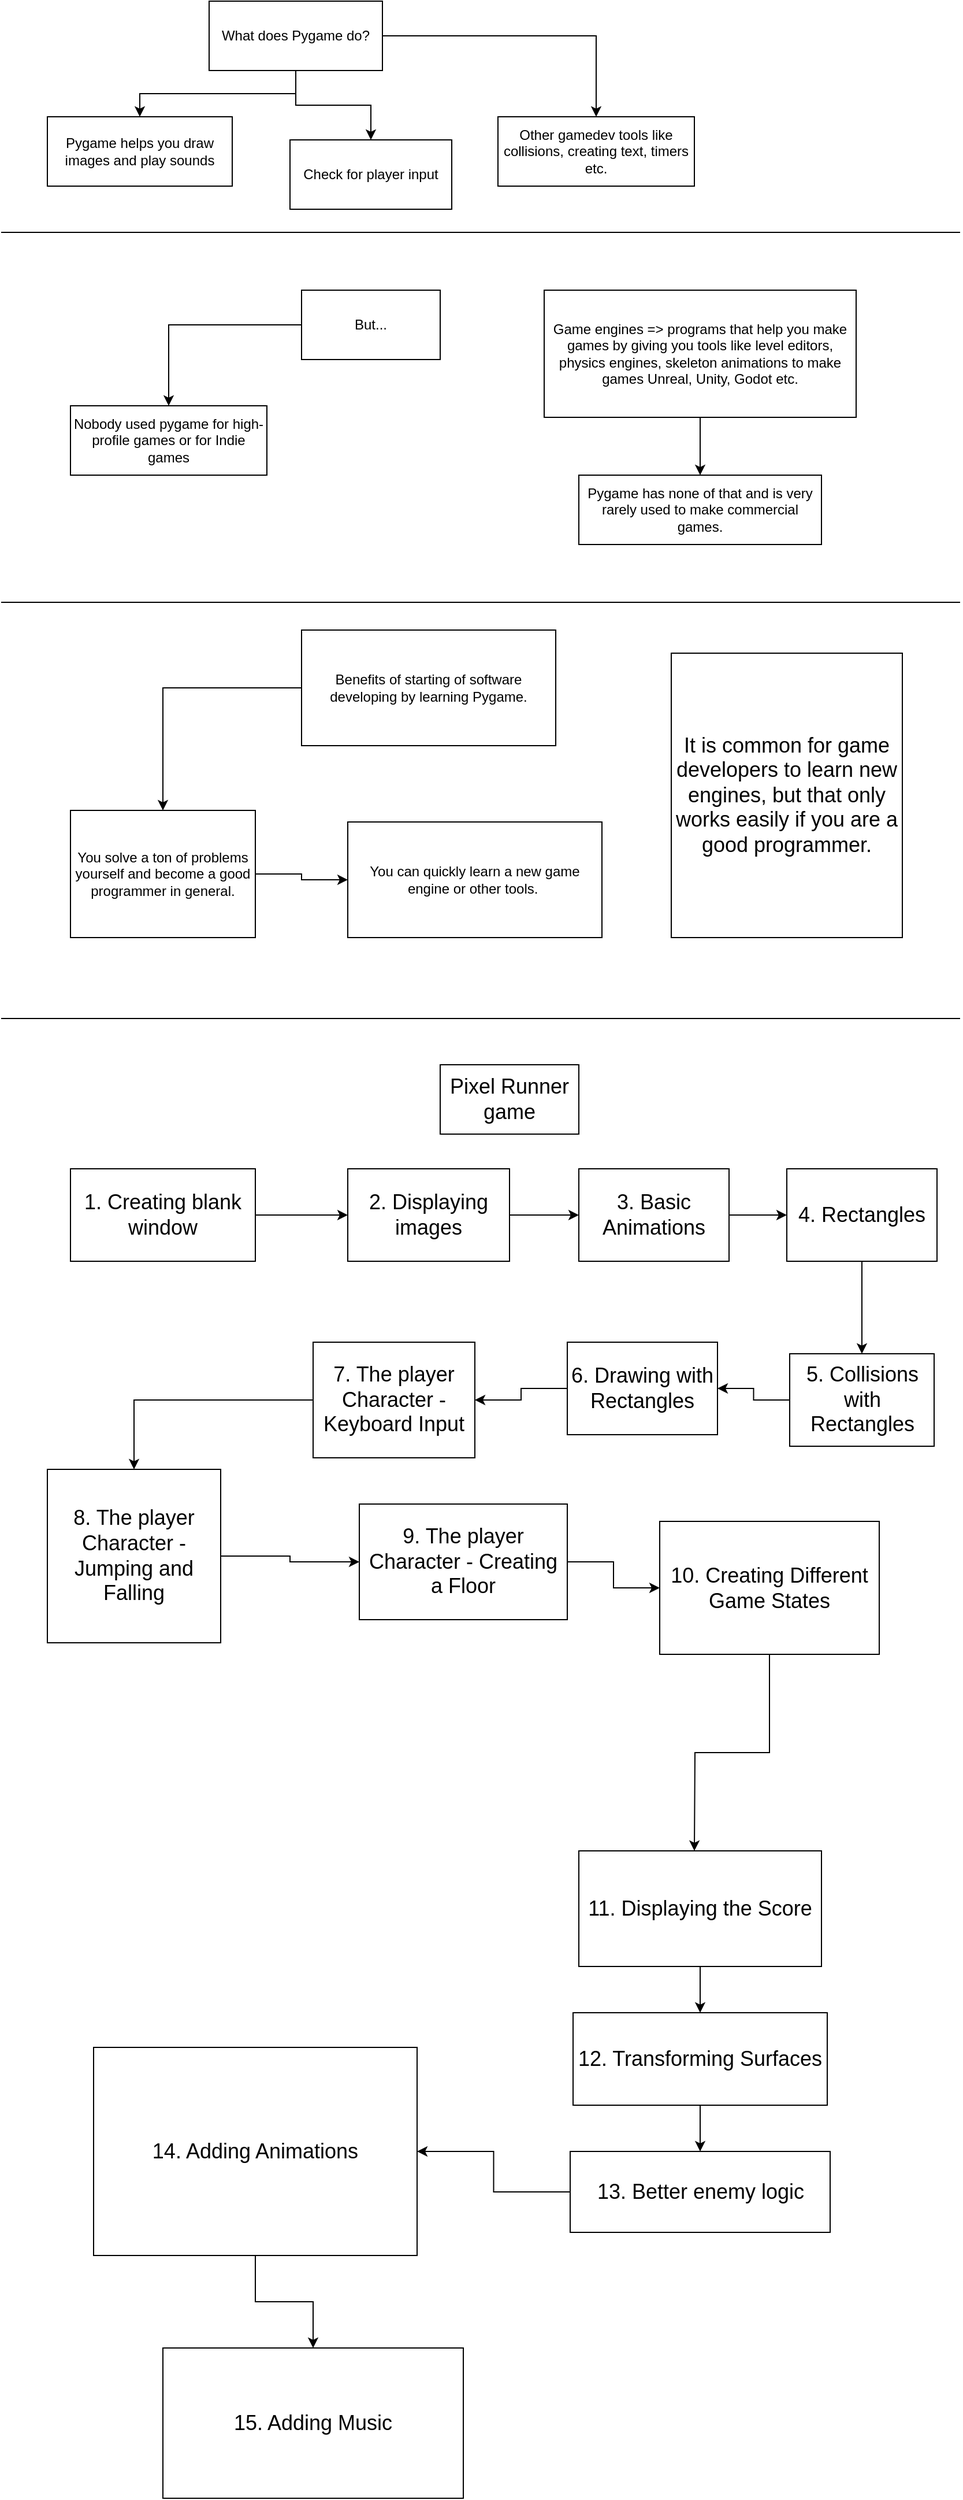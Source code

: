 <mxfile version="17.2.1" type="device"><diagram id="_Ztdys95mXV5vu82dItV" name="Page-1"><mxGraphModel dx="1065" dy="476" grid="1" gridSize="10" guides="1" tooltips="1" connect="1" arrows="1" fold="1" page="1" pageScale="1" pageWidth="827" pageHeight="1169" math="0" shadow="0"><root><mxCell id="0"/><mxCell id="1" parent="0"/><mxCell id="iTWVwKANrnzpStcWd6gg-3" style="edgeStyle=orthogonalEdgeStyle;rounded=0;orthogonalLoop=1;jettySize=auto;html=1;entryX=0.5;entryY=0;entryDx=0;entryDy=0;" edge="1" parent="1" source="iTWVwKANrnzpStcWd6gg-1" target="iTWVwKANrnzpStcWd6gg-2"><mxGeometry relative="1" as="geometry"/></mxCell><mxCell id="iTWVwKANrnzpStcWd6gg-5" style="edgeStyle=orthogonalEdgeStyle;rounded=0;orthogonalLoop=1;jettySize=auto;html=1;entryX=0.5;entryY=0;entryDx=0;entryDy=0;" edge="1" parent="1" source="iTWVwKANrnzpStcWd6gg-1" target="iTWVwKANrnzpStcWd6gg-4"><mxGeometry relative="1" as="geometry"/></mxCell><mxCell id="iTWVwKANrnzpStcWd6gg-9" style="edgeStyle=orthogonalEdgeStyle;rounded=0;orthogonalLoop=1;jettySize=auto;html=1;entryX=0.5;entryY=0;entryDx=0;entryDy=0;" edge="1" parent="1" source="iTWVwKANrnzpStcWd6gg-1" target="iTWVwKANrnzpStcWd6gg-6"><mxGeometry relative="1" as="geometry"/></mxCell><mxCell id="iTWVwKANrnzpStcWd6gg-1" value="What does Pygame do?" style="rounded=0;whiteSpace=wrap;html=1;" vertex="1" parent="1"><mxGeometry x="180" y="40" width="150" height="60" as="geometry"/></mxCell><mxCell id="iTWVwKANrnzpStcWd6gg-2" value="Pygame helps you draw images and play sounds" style="rounded=0;whiteSpace=wrap;html=1;" vertex="1" parent="1"><mxGeometry x="40" y="140" width="160" height="60" as="geometry"/></mxCell><mxCell id="iTWVwKANrnzpStcWd6gg-4" value="Check for player input" style="rounded=0;whiteSpace=wrap;html=1;" vertex="1" parent="1"><mxGeometry x="250" y="160" width="140" height="60" as="geometry"/></mxCell><mxCell id="iTWVwKANrnzpStcWd6gg-6" value="Other gamedev tools like collisions, creating text, timers etc." style="rounded=0;whiteSpace=wrap;html=1;" vertex="1" parent="1"><mxGeometry x="430" y="140" width="170" height="60" as="geometry"/></mxCell><mxCell id="iTWVwKANrnzpStcWd6gg-13" style="edgeStyle=orthogonalEdgeStyle;rounded=0;orthogonalLoop=1;jettySize=auto;html=1;entryX=0.5;entryY=0;entryDx=0;entryDy=0;" edge="1" parent="1" source="iTWVwKANrnzpStcWd6gg-10" target="iTWVwKANrnzpStcWd6gg-11"><mxGeometry relative="1" as="geometry"/></mxCell><mxCell id="iTWVwKANrnzpStcWd6gg-10" value="But..." style="rounded=0;whiteSpace=wrap;html=1;" vertex="1" parent="1"><mxGeometry x="260" y="290" width="120" height="60" as="geometry"/></mxCell><mxCell id="iTWVwKANrnzpStcWd6gg-11" value="Nobody used pygame for&amp;nbsp;high-profile games or for Indie games" style="rounded=0;whiteSpace=wrap;html=1;" vertex="1" parent="1"><mxGeometry x="60" y="390" width="170" height="60" as="geometry"/></mxCell><mxCell id="iTWVwKANrnzpStcWd6gg-16" style="edgeStyle=orthogonalEdgeStyle;rounded=0;orthogonalLoop=1;jettySize=auto;html=1;entryX=0.5;entryY=0;entryDx=0;entryDy=0;" edge="1" parent="1" source="iTWVwKANrnzpStcWd6gg-14" target="iTWVwKANrnzpStcWd6gg-15"><mxGeometry relative="1" as="geometry"/></mxCell><mxCell id="iTWVwKANrnzpStcWd6gg-14" value="Game engines =&amp;gt; programs that help you make games by giving you tools like level editors, physics engines, skeleton animations to make games Unreal, Unity, Godot etc." style="rounded=0;whiteSpace=wrap;html=1;" vertex="1" parent="1"><mxGeometry x="470" y="290" width="270" height="110" as="geometry"/></mxCell><mxCell id="iTWVwKANrnzpStcWd6gg-15" value="Pygame has none of that and is very rarely used to make commercial games." style="rounded=0;whiteSpace=wrap;html=1;" vertex="1" parent="1"><mxGeometry x="500" y="450" width="210" height="60" as="geometry"/></mxCell><mxCell id="iTWVwKANrnzpStcWd6gg-19" style="edgeStyle=orthogonalEdgeStyle;rounded=0;orthogonalLoop=1;jettySize=auto;html=1;entryX=0.5;entryY=0;entryDx=0;entryDy=0;" edge="1" parent="1" source="iTWVwKANrnzpStcWd6gg-17" target="iTWVwKANrnzpStcWd6gg-18"><mxGeometry relative="1" as="geometry"/></mxCell><mxCell id="iTWVwKANrnzpStcWd6gg-17" value="Benefits of starting of software developing by learning Pygame." style="rounded=0;whiteSpace=wrap;html=1;" vertex="1" parent="1"><mxGeometry x="260" y="584" width="220" height="100" as="geometry"/></mxCell><mxCell id="iTWVwKANrnzpStcWd6gg-21" style="edgeStyle=orthogonalEdgeStyle;rounded=0;orthogonalLoop=1;jettySize=auto;html=1;entryX=0;entryY=0.5;entryDx=0;entryDy=0;" edge="1" parent="1" source="iTWVwKANrnzpStcWd6gg-18" target="iTWVwKANrnzpStcWd6gg-20"><mxGeometry relative="1" as="geometry"/></mxCell><mxCell id="iTWVwKANrnzpStcWd6gg-18" value="You solve a ton of problems yourself and become a good programmer in general." style="rounded=0;whiteSpace=wrap;html=1;" vertex="1" parent="1"><mxGeometry x="60" y="740" width="160" height="110" as="geometry"/></mxCell><mxCell id="iTWVwKANrnzpStcWd6gg-20" value="You can quickly learn a new game engine or other tools.&amp;nbsp;" style="rounded=0;whiteSpace=wrap;html=1;" vertex="1" parent="1"><mxGeometry x="300" y="750" width="220" height="100" as="geometry"/></mxCell><mxCell id="iTWVwKANrnzpStcWd6gg-22" value="&lt;font style=&quot;font-size: 18px&quot;&gt;It is common for game developers to learn new engines, but that only works easily if you are a good programmer.&lt;/font&gt;" style="rounded=0;whiteSpace=wrap;html=1;" vertex="1" parent="1"><mxGeometry x="580" y="604" width="200" height="246" as="geometry"/></mxCell><mxCell id="iTWVwKANrnzpStcWd6gg-24" value="" style="endArrow=none;html=1;rounded=0;fontSize=18;" edge="1" parent="1"><mxGeometry width="50" height="50" relative="1" as="geometry"><mxPoint y="240" as="sourcePoint"/><mxPoint x="830" y="240" as="targetPoint"/></mxGeometry></mxCell><mxCell id="iTWVwKANrnzpStcWd6gg-25" value="" style="endArrow=none;html=1;rounded=0;fontSize=18;" edge="1" parent="1"><mxGeometry width="50" height="50" relative="1" as="geometry"><mxPoint y="560" as="sourcePoint"/><mxPoint x="830" y="560" as="targetPoint"/></mxGeometry></mxCell><mxCell id="iTWVwKANrnzpStcWd6gg-26" value="" style="endArrow=none;html=1;rounded=0;fontSize=18;" edge="1" parent="1"><mxGeometry width="50" height="50" relative="1" as="geometry"><mxPoint y="920" as="sourcePoint"/><mxPoint x="830" y="920" as="targetPoint"/></mxGeometry></mxCell><mxCell id="iTWVwKANrnzpStcWd6gg-27" value="Pixel Runner game" style="rounded=0;whiteSpace=wrap;html=1;fontSize=18;" vertex="1" parent="1"><mxGeometry x="380" y="960" width="120" height="60" as="geometry"/></mxCell><mxCell id="iTWVwKANrnzpStcWd6gg-30" style="edgeStyle=orthogonalEdgeStyle;rounded=0;orthogonalLoop=1;jettySize=auto;html=1;entryX=0;entryY=0.5;entryDx=0;entryDy=0;fontSize=18;" edge="1" parent="1" source="iTWVwKANrnzpStcWd6gg-28" target="iTWVwKANrnzpStcWd6gg-29"><mxGeometry relative="1" as="geometry"/></mxCell><mxCell id="iTWVwKANrnzpStcWd6gg-28" value="1. Creating blank window" style="rounded=0;whiteSpace=wrap;html=1;fontSize=18;" vertex="1" parent="1"><mxGeometry x="60" y="1050" width="160" height="80" as="geometry"/></mxCell><mxCell id="iTWVwKANrnzpStcWd6gg-32" style="edgeStyle=orthogonalEdgeStyle;rounded=0;orthogonalLoop=1;jettySize=auto;html=1;entryX=0;entryY=0.5;entryDx=0;entryDy=0;fontSize=18;" edge="1" parent="1" source="iTWVwKANrnzpStcWd6gg-29" target="iTWVwKANrnzpStcWd6gg-31"><mxGeometry relative="1" as="geometry"/></mxCell><mxCell id="iTWVwKANrnzpStcWd6gg-29" value="2. Displaying images" style="rounded=0;whiteSpace=wrap;html=1;fontSize=18;" vertex="1" parent="1"><mxGeometry x="300" y="1050" width="140" height="80" as="geometry"/></mxCell><mxCell id="iTWVwKANrnzpStcWd6gg-34" style="edgeStyle=orthogonalEdgeStyle;rounded=0;orthogonalLoop=1;jettySize=auto;html=1;entryX=0;entryY=0.5;entryDx=0;entryDy=0;fontSize=18;" edge="1" parent="1" source="iTWVwKANrnzpStcWd6gg-31" target="iTWVwKANrnzpStcWd6gg-33"><mxGeometry relative="1" as="geometry"/></mxCell><mxCell id="iTWVwKANrnzpStcWd6gg-31" value="3. Basic Animations" style="rounded=0;whiteSpace=wrap;html=1;fontSize=18;" vertex="1" parent="1"><mxGeometry x="500" y="1050" width="130" height="80" as="geometry"/></mxCell><mxCell id="iTWVwKANrnzpStcWd6gg-37" style="edgeStyle=orthogonalEdgeStyle;rounded=0;orthogonalLoop=1;jettySize=auto;html=1;entryX=0.5;entryY=0;entryDx=0;entryDy=0;fontSize=18;" edge="1" parent="1" source="iTWVwKANrnzpStcWd6gg-33" target="iTWVwKANrnzpStcWd6gg-35"><mxGeometry relative="1" as="geometry"/></mxCell><mxCell id="iTWVwKANrnzpStcWd6gg-33" value="4. Rectangles" style="rounded=0;whiteSpace=wrap;html=1;fontSize=18;" vertex="1" parent="1"><mxGeometry x="680" y="1050" width="130" height="80" as="geometry"/></mxCell><mxCell id="iTWVwKANrnzpStcWd6gg-38" style="edgeStyle=orthogonalEdgeStyle;rounded=0;orthogonalLoop=1;jettySize=auto;html=1;entryX=1;entryY=0.5;entryDx=0;entryDy=0;fontSize=18;" edge="1" parent="1" source="iTWVwKANrnzpStcWd6gg-35" target="iTWVwKANrnzpStcWd6gg-36"><mxGeometry relative="1" as="geometry"/></mxCell><mxCell id="iTWVwKANrnzpStcWd6gg-35" value="5. Collisions with Rectangles" style="rounded=0;whiteSpace=wrap;html=1;fontSize=18;" vertex="1" parent="1"><mxGeometry x="682.5" y="1210" width="125" height="80" as="geometry"/></mxCell><mxCell id="iTWVwKANrnzpStcWd6gg-40" style="edgeStyle=orthogonalEdgeStyle;rounded=0;orthogonalLoop=1;jettySize=auto;html=1;entryX=1;entryY=0.5;entryDx=0;entryDy=0;fontSize=18;" edge="1" parent="1" source="iTWVwKANrnzpStcWd6gg-36" target="iTWVwKANrnzpStcWd6gg-39"><mxGeometry relative="1" as="geometry"/></mxCell><mxCell id="iTWVwKANrnzpStcWd6gg-36" value="6. Drawing with Rectangles" style="rounded=0;whiteSpace=wrap;html=1;fontSize=18;" vertex="1" parent="1"><mxGeometry x="490" y="1200" width="130" height="80" as="geometry"/></mxCell><mxCell id="iTWVwKANrnzpStcWd6gg-42" style="edgeStyle=orthogonalEdgeStyle;rounded=0;orthogonalLoop=1;jettySize=auto;html=1;entryX=0.5;entryY=0;entryDx=0;entryDy=0;fontSize=18;" edge="1" parent="1" source="iTWVwKANrnzpStcWd6gg-39" target="iTWVwKANrnzpStcWd6gg-41"><mxGeometry relative="1" as="geometry"/></mxCell><mxCell id="iTWVwKANrnzpStcWd6gg-39" value="7. The player Character - Keyboard Input" style="rounded=0;whiteSpace=wrap;html=1;fontSize=18;" vertex="1" parent="1"><mxGeometry x="270" y="1200" width="140" height="100" as="geometry"/></mxCell><mxCell id="iTWVwKANrnzpStcWd6gg-44" style="edgeStyle=orthogonalEdgeStyle;rounded=0;orthogonalLoop=1;jettySize=auto;html=1;entryX=0;entryY=0.5;entryDx=0;entryDy=0;fontSize=18;" edge="1" parent="1" source="iTWVwKANrnzpStcWd6gg-41" target="iTWVwKANrnzpStcWd6gg-43"><mxGeometry relative="1" as="geometry"/></mxCell><mxCell id="iTWVwKANrnzpStcWd6gg-41" value="8. The player Character - Jumping and Falling" style="rounded=0;whiteSpace=wrap;html=1;fontSize=18;" vertex="1" parent="1"><mxGeometry x="40" y="1310" width="150" height="150" as="geometry"/></mxCell><mxCell id="iTWVwKANrnzpStcWd6gg-46" style="edgeStyle=orthogonalEdgeStyle;rounded=0;orthogonalLoop=1;jettySize=auto;html=1;entryX=0;entryY=0.5;entryDx=0;entryDy=0;fontSize=18;" edge="1" parent="1" source="iTWVwKANrnzpStcWd6gg-43" target="iTWVwKANrnzpStcWd6gg-45"><mxGeometry relative="1" as="geometry"/></mxCell><mxCell id="iTWVwKANrnzpStcWd6gg-43" value="9. The player Character - Creating a Floor" style="rounded=0;whiteSpace=wrap;html=1;fontSize=18;" vertex="1" parent="1"><mxGeometry x="310" y="1340" width="180" height="100" as="geometry"/></mxCell><mxCell id="iTWVwKANrnzpStcWd6gg-48" style="edgeStyle=orthogonalEdgeStyle;rounded=0;orthogonalLoop=1;jettySize=auto;html=1;fontSize=18;" edge="1" parent="1" source="iTWVwKANrnzpStcWd6gg-45"><mxGeometry relative="1" as="geometry"><mxPoint x="600" y="1640" as="targetPoint"/></mxGeometry></mxCell><mxCell id="iTWVwKANrnzpStcWd6gg-45" value="10. Creating Different Game States" style="rounded=0;whiteSpace=wrap;html=1;fontSize=18;" vertex="1" parent="1"><mxGeometry x="570" y="1355" width="190" height="115" as="geometry"/></mxCell><mxCell id="iTWVwKANrnzpStcWd6gg-50" style="edgeStyle=orthogonalEdgeStyle;rounded=0;orthogonalLoop=1;jettySize=auto;html=1;entryX=0.5;entryY=0;entryDx=0;entryDy=0;fontSize=18;" edge="1" parent="1" source="iTWVwKANrnzpStcWd6gg-47" target="iTWVwKANrnzpStcWd6gg-49"><mxGeometry relative="1" as="geometry"/></mxCell><mxCell id="iTWVwKANrnzpStcWd6gg-47" value="11. Displaying the Score" style="rounded=0;whiteSpace=wrap;html=1;fontSize=18;" vertex="1" parent="1"><mxGeometry x="500" y="1640" width="210" height="100" as="geometry"/></mxCell><mxCell id="iTWVwKANrnzpStcWd6gg-52" style="edgeStyle=orthogonalEdgeStyle;rounded=0;orthogonalLoop=1;jettySize=auto;html=1;entryX=0.5;entryY=0;entryDx=0;entryDy=0;fontSize=18;" edge="1" parent="1" source="iTWVwKANrnzpStcWd6gg-49" target="iTWVwKANrnzpStcWd6gg-51"><mxGeometry relative="1" as="geometry"/></mxCell><mxCell id="iTWVwKANrnzpStcWd6gg-49" value="12. Transforming Surfaces" style="rounded=0;whiteSpace=wrap;html=1;fontSize=18;" vertex="1" parent="1"><mxGeometry x="495" y="1780" width="220" height="80" as="geometry"/></mxCell><mxCell id="iTWVwKANrnzpStcWd6gg-54" style="edgeStyle=orthogonalEdgeStyle;rounded=0;orthogonalLoop=1;jettySize=auto;html=1;entryX=1;entryY=0.5;entryDx=0;entryDy=0;fontSize=18;" edge="1" parent="1" source="iTWVwKANrnzpStcWd6gg-51" target="iTWVwKANrnzpStcWd6gg-53"><mxGeometry relative="1" as="geometry"/></mxCell><mxCell id="iTWVwKANrnzpStcWd6gg-51" value="13. Better enemy logic" style="rounded=0;whiteSpace=wrap;html=1;fontSize=18;" vertex="1" parent="1"><mxGeometry x="492.5" y="1900" width="225" height="70" as="geometry"/></mxCell><mxCell id="iTWVwKANrnzpStcWd6gg-56" style="edgeStyle=orthogonalEdgeStyle;rounded=0;orthogonalLoop=1;jettySize=auto;html=1;entryX=0.5;entryY=0;entryDx=0;entryDy=0;fontSize=18;" edge="1" parent="1" source="iTWVwKANrnzpStcWd6gg-53" target="iTWVwKANrnzpStcWd6gg-55"><mxGeometry relative="1" as="geometry"/></mxCell><mxCell id="iTWVwKANrnzpStcWd6gg-53" value="14. Adding Animations" style="rounded=0;whiteSpace=wrap;html=1;fontSize=18;" vertex="1" parent="1"><mxGeometry x="80" y="1810" width="280" height="180" as="geometry"/></mxCell><mxCell id="iTWVwKANrnzpStcWd6gg-55" value="15. Adding Music" style="rounded=0;whiteSpace=wrap;html=1;fontSize=18;" vertex="1" parent="1"><mxGeometry x="140" y="2070" width="260" height="130" as="geometry"/></mxCell></root></mxGraphModel></diagram></mxfile>